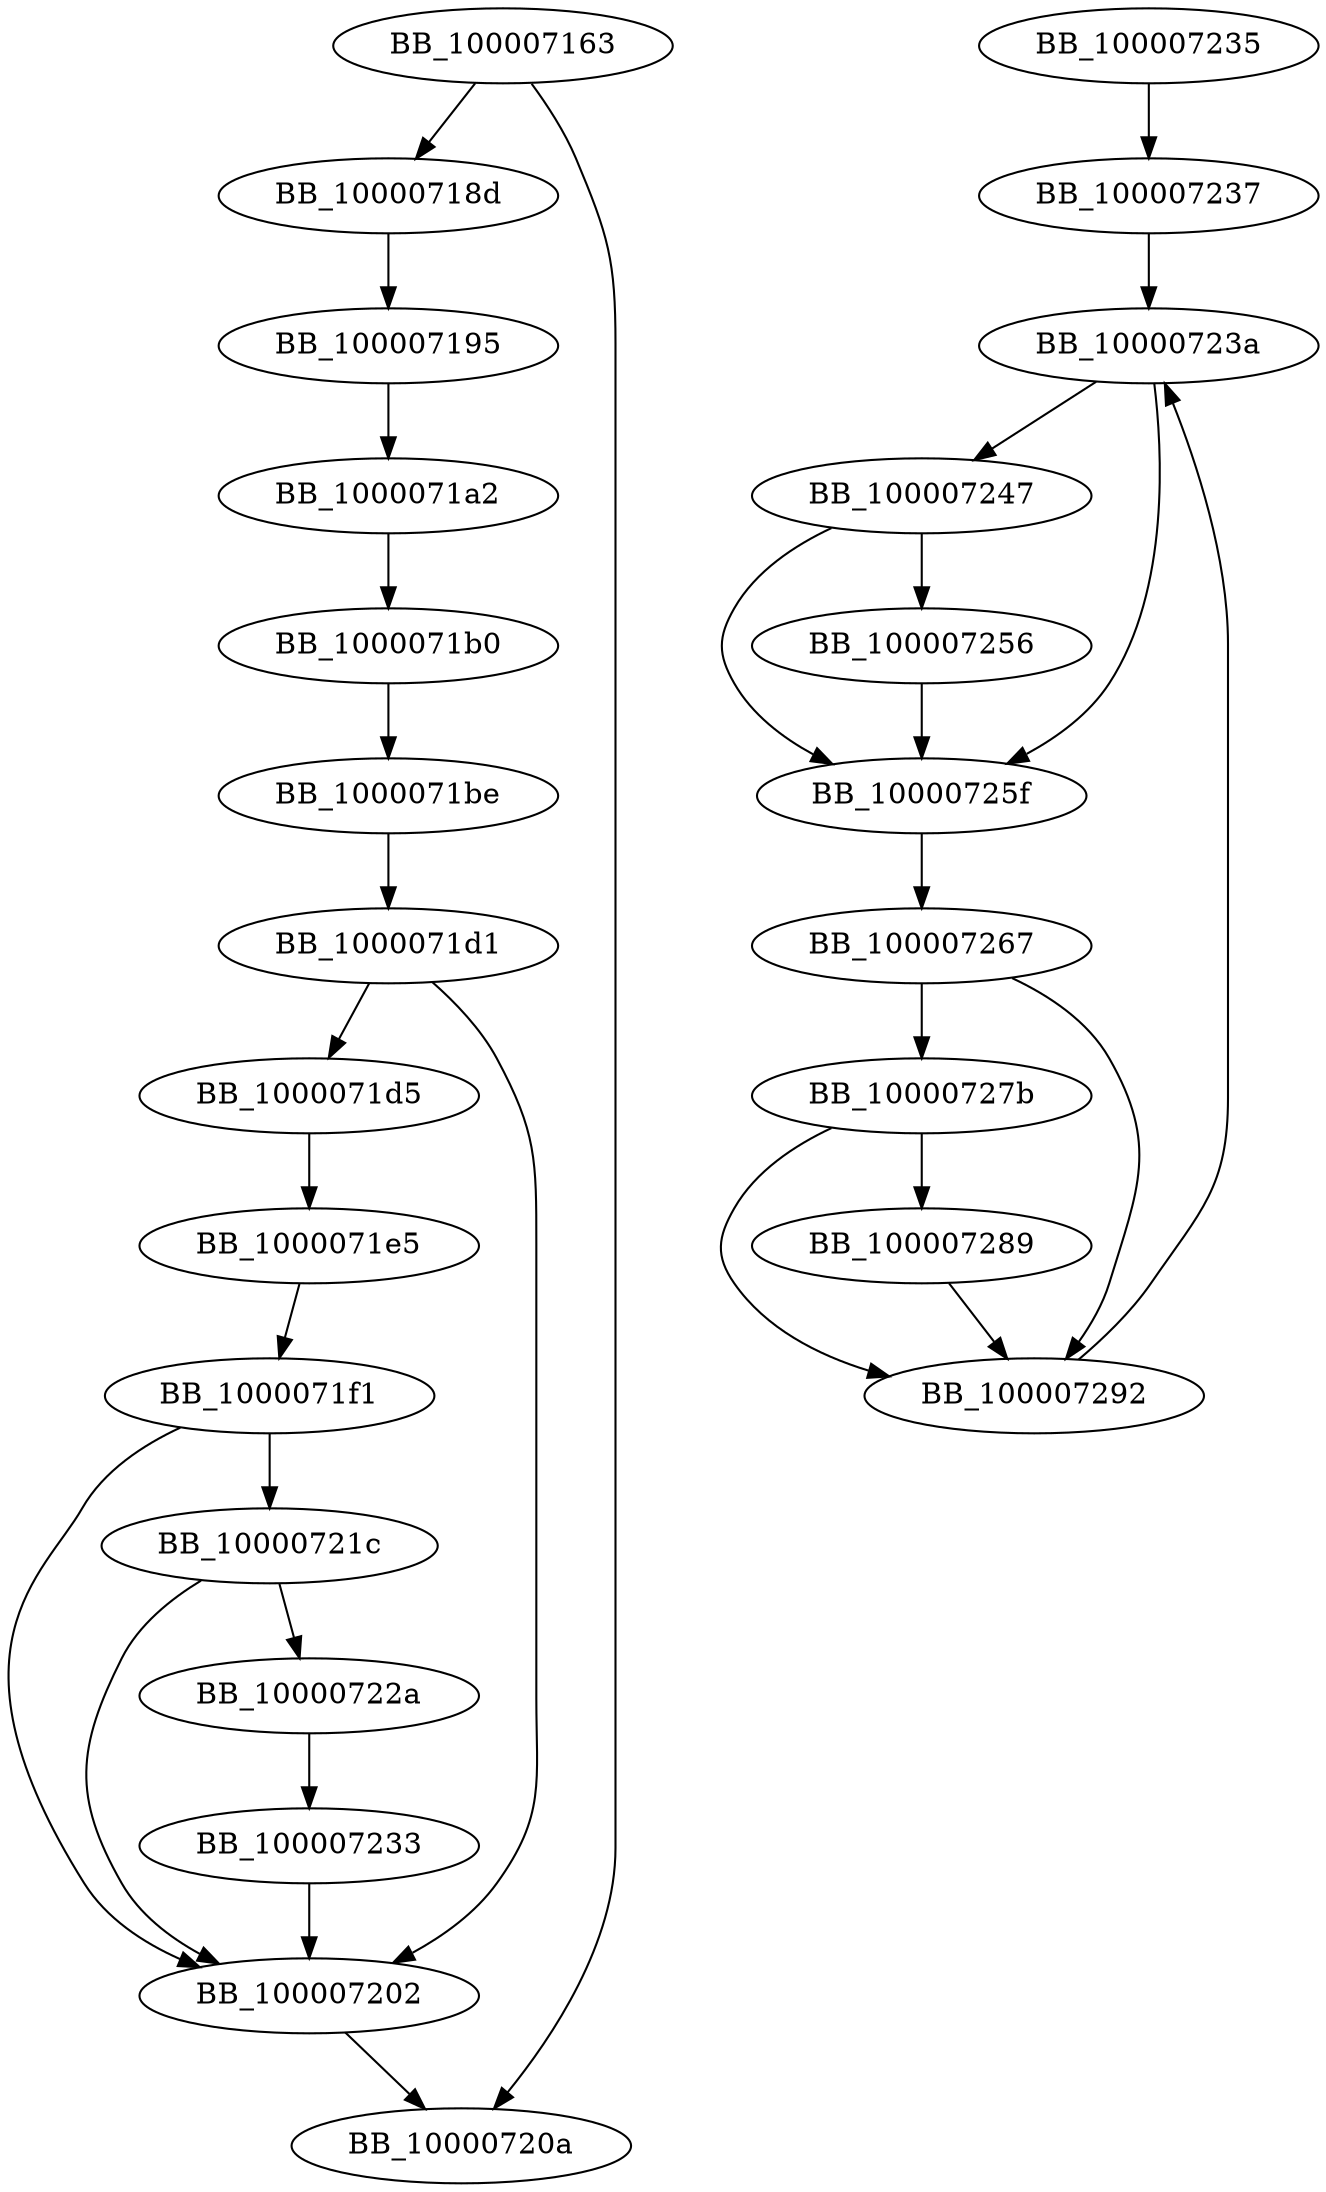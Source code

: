 DiGraph __Z16CFStringToStringPK10__CFString{
BB_100007163->BB_10000718d
BB_100007163->BB_10000720a
BB_10000718d->BB_100007195
BB_100007195->BB_1000071a2
BB_1000071a2->BB_1000071b0
BB_1000071b0->BB_1000071be
BB_1000071be->BB_1000071d1
BB_1000071d1->BB_1000071d5
BB_1000071d1->BB_100007202
BB_1000071d5->BB_1000071e5
BB_1000071e5->BB_1000071f1
BB_1000071f1->BB_100007202
BB_1000071f1->BB_10000721c
BB_100007202->BB_10000720a
BB_10000721c->BB_100007202
BB_10000721c->BB_10000722a
BB_10000722a->BB_100007233
BB_100007233->BB_100007202
BB_100007235->BB_100007237
BB_100007237->BB_10000723a
BB_10000723a->BB_100007247
BB_10000723a->BB_10000725f
BB_100007247->BB_100007256
BB_100007247->BB_10000725f
BB_100007256->BB_10000725f
BB_10000725f->BB_100007267
BB_100007267->BB_10000727b
BB_100007267->BB_100007292
BB_10000727b->BB_100007289
BB_10000727b->BB_100007292
BB_100007289->BB_100007292
BB_100007292->BB_10000723a
}
